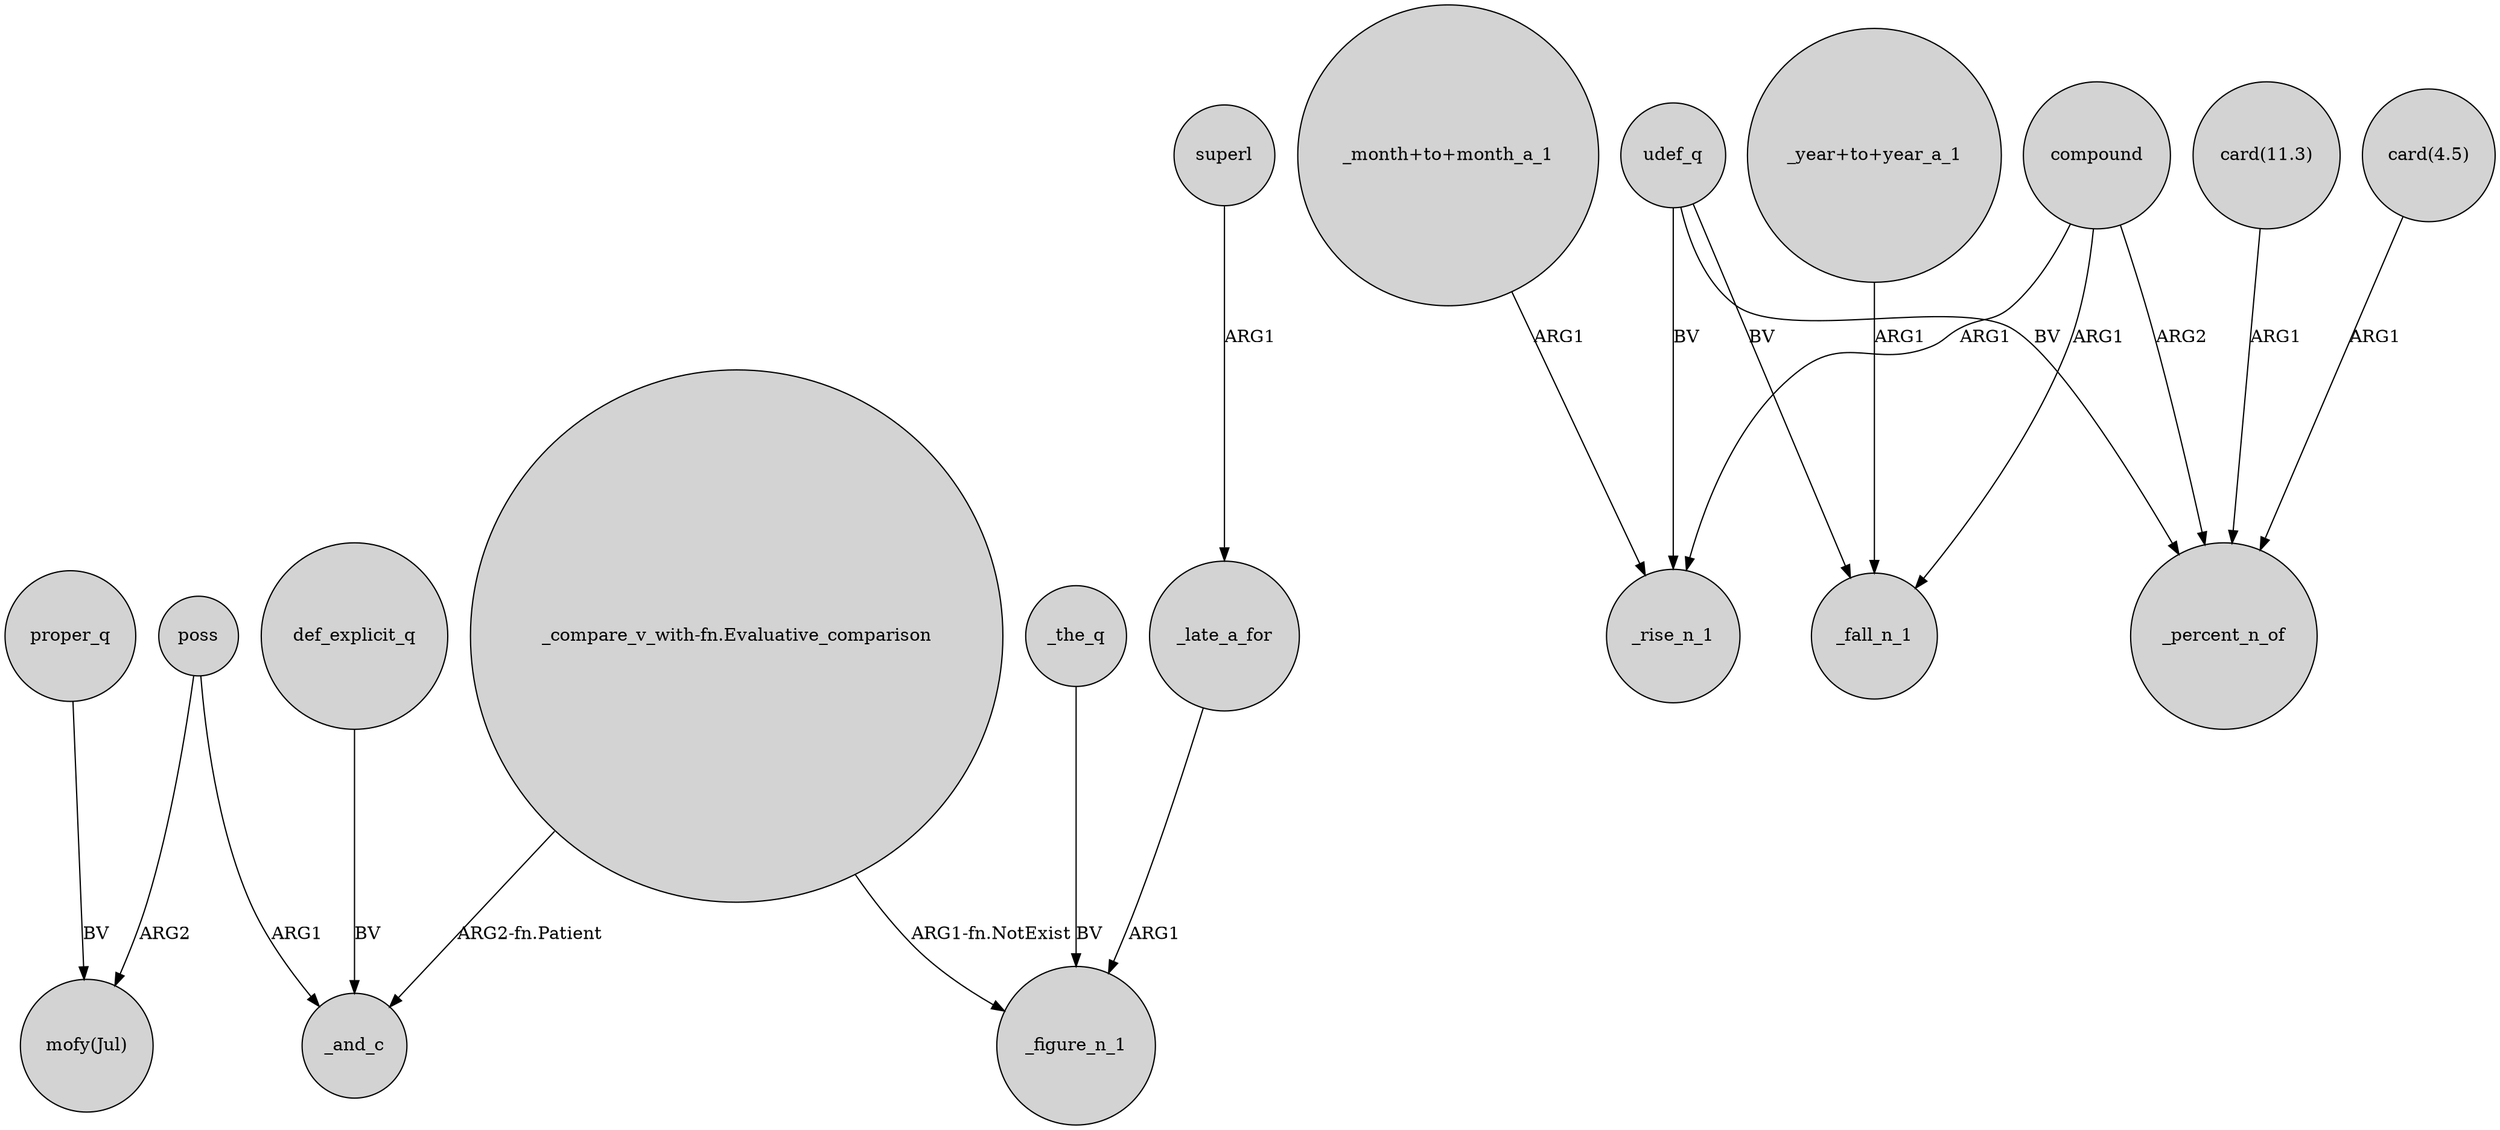 digraph {
	node [shape=circle style=filled]
	proper_q -> "mofy(Jul)" [label=BV]
	udef_q -> _fall_n_1 [label=BV]
	"card(11.3)" -> _percent_n_of [label=ARG1]
	poss -> _and_c [label=ARG1]
	"_compare_v_with-fn.Evaluative_comparison" -> _and_c [label="ARG2-fn.Patient"]
	def_explicit_q -> _and_c [label=BV]
	udef_q -> _rise_n_1 [label=BV]
	"_year+to+year_a_1" -> _fall_n_1 [label=ARG1]
	superl -> _late_a_for [label=ARG1]
	_the_q -> _figure_n_1 [label=BV]
	"_compare_v_with-fn.Evaluative_comparison" -> _figure_n_1 [label="ARG1-fn.NotExist"]
	compound -> _percent_n_of [label=ARG2]
	poss -> "mofy(Jul)" [label=ARG2]
	"_month+to+month_a_1" -> _rise_n_1 [label=ARG1]
	"card(4.5)" -> _percent_n_of [label=ARG1]
	compound -> _fall_n_1 [label=ARG1]
	_late_a_for -> _figure_n_1 [label=ARG1]
	compound -> _rise_n_1 [label=ARG1]
	udef_q -> _percent_n_of [label=BV]
}
